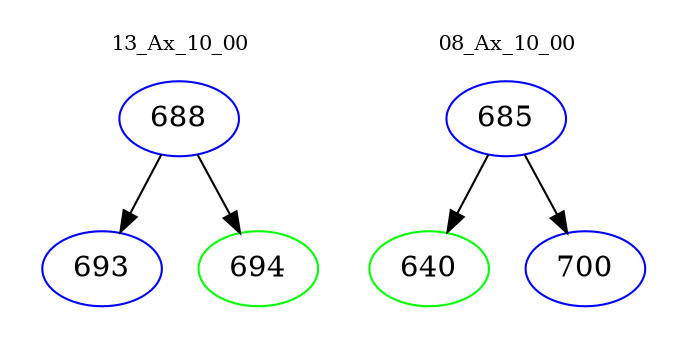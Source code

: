 digraph{
subgraph cluster_0 {
color = white
label = "13_Ax_10_00";
fontsize=10;
T0_688 [label="688", color="blue"]
T0_688 -> T0_693 [color="black"]
T0_693 [label="693", color="blue"]
T0_688 -> T0_694 [color="black"]
T0_694 [label="694", color="green"]
}
subgraph cluster_1 {
color = white
label = "08_Ax_10_00";
fontsize=10;
T1_685 [label="685", color="blue"]
T1_685 -> T1_640 [color="black"]
T1_640 [label="640", color="green"]
T1_685 -> T1_700 [color="black"]
T1_700 [label="700", color="blue"]
}
}
